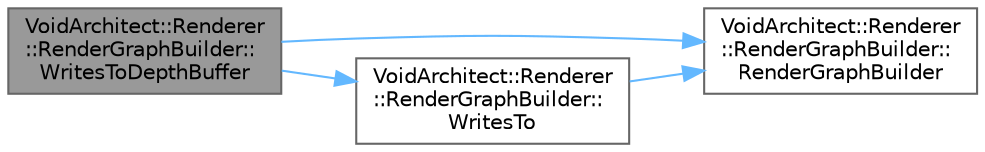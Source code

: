 digraph "VoidArchitect::Renderer::RenderGraphBuilder::WritesToDepthBuffer"
{
 // LATEX_PDF_SIZE
  bgcolor="transparent";
  edge [fontname=Helvetica,fontsize=10,labelfontname=Helvetica,labelfontsize=10];
  node [fontname=Helvetica,fontsize=10,shape=box,height=0.2,width=0.4];
  rankdir="LR";
  Node1 [id="Node000001",label="VoidArchitect::Renderer\l::RenderGraphBuilder::\lWritesToDepthBuffer",height=0.2,width=0.4,color="gray40", fillcolor="grey60", style="filled", fontcolor="black",tooltip=" "];
  Node1 -> Node2 [id="edge1_Node000001_Node000002",color="steelblue1",style="solid",tooltip=" "];
  Node2 [id="Node000002",label="VoidArchitect::Renderer\l::RenderGraphBuilder::\lRenderGraphBuilder",height=0.2,width=0.4,color="grey40", fillcolor="white", style="filled",URL="$class_void_architect_1_1_renderer_1_1_render_graph_builder.html#a40af6ac6f24899bca6d38fff2a0809d5",tooltip=" "];
  Node1 -> Node3 [id="edge2_Node000001_Node000003",color="steelblue1",style="solid",tooltip=" "];
  Node3 [id="Node000003",label="VoidArchitect::Renderer\l::RenderGraphBuilder::\lWritesTo",height=0.2,width=0.4,color="grey40", fillcolor="white", style="filled",URL="$class_void_architect_1_1_renderer_1_1_render_graph_builder.html#a9a2d7216299d95e55d28fd5ad6612d43",tooltip=" "];
  Node3 -> Node2 [id="edge3_Node000003_Node000002",color="steelblue1",style="solid",tooltip=" "];
}
